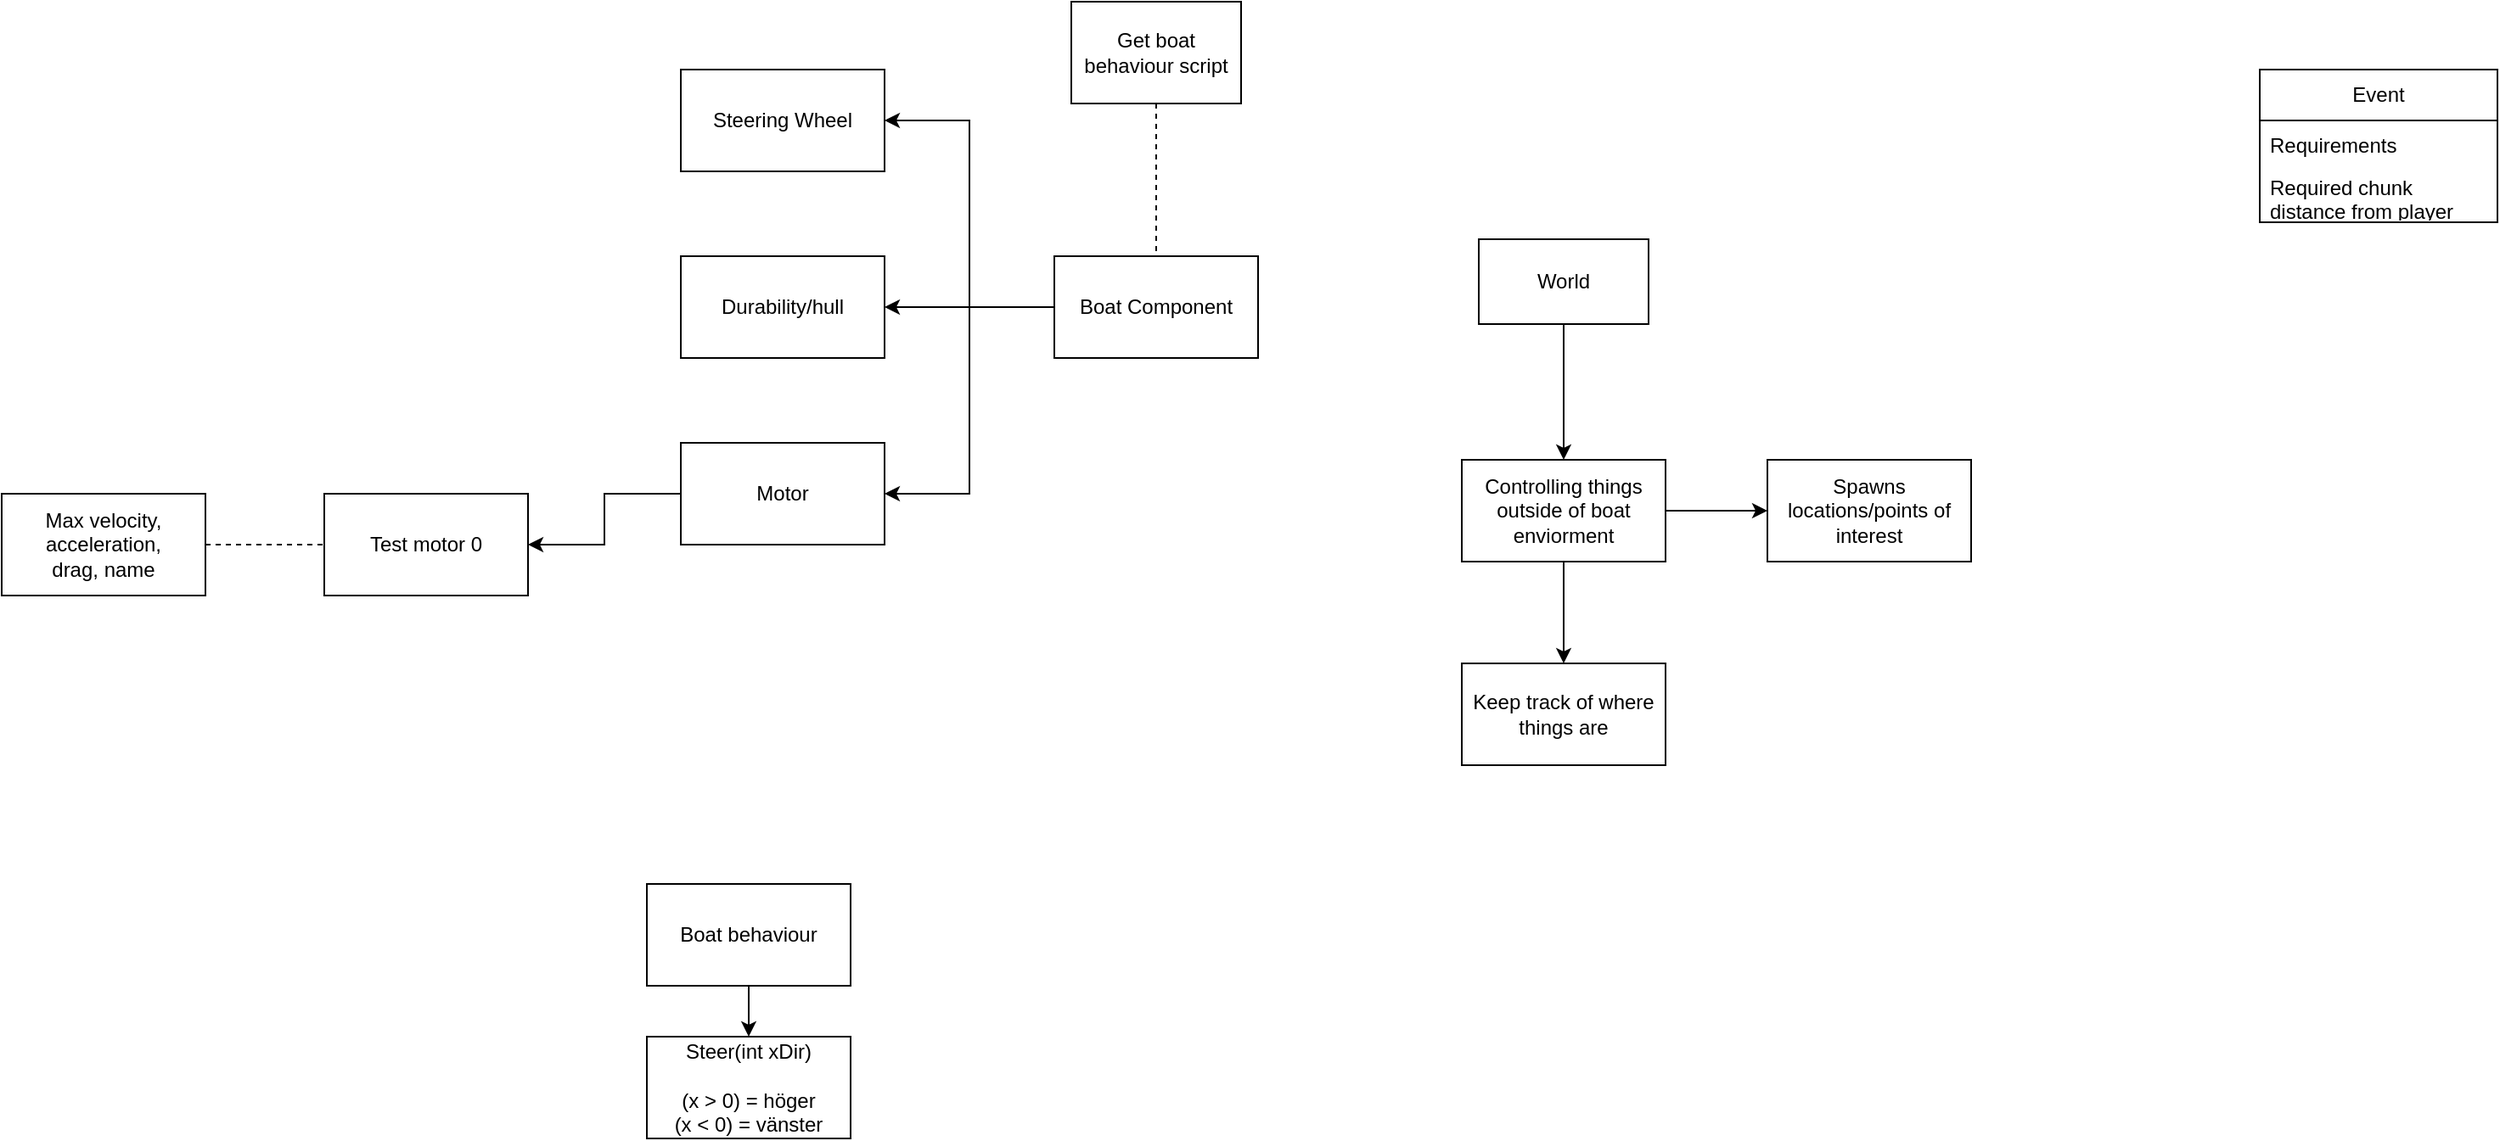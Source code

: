 <mxfile version="26.0.16">
  <diagram name="Sida-1" id="oUjrSxX9_uRDFCnu2Ff0">
    <mxGraphModel dx="1517" dy="358" grid="1" gridSize="10" guides="1" tooltips="1" connect="1" arrows="1" fold="1" page="1" pageScale="1" pageWidth="827" pageHeight="1169" math="0" shadow="0">
      <root>
        <mxCell id="0" />
        <mxCell id="1" parent="0" />
        <mxCell id="60W1ZbKJ1Wz-Gz0lgLVN-3" style="edgeStyle=orthogonalEdgeStyle;rounded=0;orthogonalLoop=1;jettySize=auto;html=1;entryX=0.5;entryY=0;entryDx=0;entryDy=0;" parent="1" source="60W1ZbKJ1Wz-Gz0lgLVN-1" target="60W1ZbKJ1Wz-Gz0lgLVN-2" edge="1">
          <mxGeometry relative="1" as="geometry" />
        </mxCell>
        <mxCell id="60W1ZbKJ1Wz-Gz0lgLVN-1" value="World" style="rounded=0;whiteSpace=wrap;html=1;" parent="1" vertex="1">
          <mxGeometry x="520" y="190" width="100" height="50" as="geometry" />
        </mxCell>
        <mxCell id="60W1ZbKJ1Wz-Gz0lgLVN-4" style="edgeStyle=orthogonalEdgeStyle;rounded=0;orthogonalLoop=1;jettySize=auto;html=1;entryX=0;entryY=0.5;entryDx=0;entryDy=0;" parent="1" source="60W1ZbKJ1Wz-Gz0lgLVN-2" target="60W1ZbKJ1Wz-Gz0lgLVN-5" edge="1">
          <mxGeometry relative="1" as="geometry">
            <mxPoint x="720" y="350" as="targetPoint" />
          </mxGeometry>
        </mxCell>
        <mxCell id="60W1ZbKJ1Wz-Gz0lgLVN-9" style="edgeStyle=orthogonalEdgeStyle;rounded=0;orthogonalLoop=1;jettySize=auto;html=1;" parent="1" source="60W1ZbKJ1Wz-Gz0lgLVN-2" target="60W1ZbKJ1Wz-Gz0lgLVN-8" edge="1">
          <mxGeometry relative="1" as="geometry" />
        </mxCell>
        <mxCell id="60W1ZbKJ1Wz-Gz0lgLVN-2" value="Controlling things outside of boat enviorment" style="rounded=0;whiteSpace=wrap;html=1;" parent="1" vertex="1">
          <mxGeometry x="510" y="320" width="120" height="60" as="geometry" />
        </mxCell>
        <mxCell id="60W1ZbKJ1Wz-Gz0lgLVN-5" value="Spawns locations/points of interest" style="rounded=0;whiteSpace=wrap;html=1;" parent="1" vertex="1">
          <mxGeometry x="690" y="320" width="120" height="60" as="geometry" />
        </mxCell>
        <mxCell id="60W1ZbKJ1Wz-Gz0lgLVN-8" value="Keep track of where things are" style="rounded=0;whiteSpace=wrap;html=1;" parent="1" vertex="1">
          <mxGeometry x="510" y="440" width="120" height="60" as="geometry" />
        </mxCell>
        <mxCell id="60W1ZbKJ1Wz-Gz0lgLVN-11" style="edgeStyle=orthogonalEdgeStyle;rounded=0;orthogonalLoop=1;jettySize=auto;html=1;entryX=0.5;entryY=0;entryDx=0;entryDy=0;" parent="1" source="60W1ZbKJ1Wz-Gz0lgLVN-10" target="60W1ZbKJ1Wz-Gz0lgLVN-12" edge="1">
          <mxGeometry relative="1" as="geometry">
            <mxPoint x="90" y="680" as="targetPoint" />
          </mxGeometry>
        </mxCell>
        <mxCell id="60W1ZbKJ1Wz-Gz0lgLVN-10" value="Boat behaviour" style="rounded=0;whiteSpace=wrap;html=1;" parent="1" vertex="1">
          <mxGeometry x="30" y="570" width="120" height="60" as="geometry" />
        </mxCell>
        <mxCell id="60W1ZbKJ1Wz-Gz0lgLVN-12" value="Steer(int xDir)&lt;div&gt;&lt;br&gt;&lt;/div&gt;&lt;div&gt;(x &amp;gt; 0) = höger&lt;/div&gt;&lt;div&gt;(x &amp;lt; 0) = vänster&lt;/div&gt;" style="rounded=0;whiteSpace=wrap;html=1;" parent="1" vertex="1">
          <mxGeometry x="30" y="660" width="120" height="60" as="geometry" />
        </mxCell>
        <mxCell id="tb6cYNn0QADO0xtGcI_R-9" style="edgeStyle=orthogonalEdgeStyle;rounded=0;orthogonalLoop=1;jettySize=auto;html=1;exitX=0;exitY=0.5;exitDx=0;exitDy=0;entryX=1;entryY=0.5;entryDx=0;entryDy=0;" parent="1" source="tb6cYNn0QADO0xtGcI_R-1" target="tb6cYNn0QADO0xtGcI_R-6" edge="1">
          <mxGeometry relative="1" as="geometry" />
        </mxCell>
        <mxCell id="tb6cYNn0QADO0xtGcI_R-10" style="edgeStyle=orthogonalEdgeStyle;rounded=0;orthogonalLoop=1;jettySize=auto;html=1;entryX=1;entryY=0.5;entryDx=0;entryDy=0;" parent="1" source="tb6cYNn0QADO0xtGcI_R-1" target="tb6cYNn0QADO0xtGcI_R-11" edge="1">
          <mxGeometry relative="1" as="geometry">
            <mxPoint x="330.0" y="120" as="targetPoint" />
          </mxGeometry>
        </mxCell>
        <mxCell id="tb6cYNn0QADO0xtGcI_R-15" style="edgeStyle=orthogonalEdgeStyle;rounded=0;orthogonalLoop=1;jettySize=auto;html=1;exitX=0;exitY=0.5;exitDx=0;exitDy=0;entryX=1;entryY=0.5;entryDx=0;entryDy=0;" parent="1" source="tb6cYNn0QADO0xtGcI_R-1" target="tb6cYNn0QADO0xtGcI_R-14" edge="1">
          <mxGeometry relative="1" as="geometry" />
        </mxCell>
        <mxCell id="tb6cYNn0QADO0xtGcI_R-1" value="Boat Component" style="rounded=0;whiteSpace=wrap;html=1;" parent="1" vertex="1">
          <mxGeometry x="270" y="200" width="120" height="60" as="geometry" />
        </mxCell>
        <mxCell id="tb6cYNn0QADO0xtGcI_R-2" value="Get boat behaviour script" style="rounded=0;whiteSpace=wrap;html=1;" parent="1" vertex="1">
          <mxGeometry x="280" y="50" width="100" height="60" as="geometry" />
        </mxCell>
        <mxCell id="tb6cYNn0QADO0xtGcI_R-6" value="Durability/hull" style="rounded=0;whiteSpace=wrap;html=1;" parent="1" vertex="1">
          <mxGeometry x="50" y="200" width="120" height="60" as="geometry" />
        </mxCell>
        <mxCell id="tb6cYNn0QADO0xtGcI_R-11" value="Steering Wheel" style="rounded=0;whiteSpace=wrap;html=1;" parent="1" vertex="1">
          <mxGeometry x="50" y="90" width="120" height="60" as="geometry" />
        </mxCell>
        <mxCell id="tb6cYNn0QADO0xtGcI_R-13" value="" style="endArrow=none;dashed=1;html=1;rounded=0;entryX=0.5;entryY=0;entryDx=0;entryDy=0;exitX=0.5;exitY=1;exitDx=0;exitDy=0;" parent="1" source="tb6cYNn0QADO0xtGcI_R-2" target="tb6cYNn0QADO0xtGcI_R-1" edge="1">
          <mxGeometry width="50" height="50" relative="1" as="geometry">
            <mxPoint x="310" y="180" as="sourcePoint" />
            <mxPoint x="360" y="130" as="targetPoint" />
          </mxGeometry>
        </mxCell>
        <mxCell id="tb6cYNn0QADO0xtGcI_R-19" style="edgeStyle=orthogonalEdgeStyle;rounded=0;orthogonalLoop=1;jettySize=auto;html=1;exitX=0;exitY=0.5;exitDx=0;exitDy=0;entryX=1;entryY=0.5;entryDx=0;entryDy=0;" parent="1" source="tb6cYNn0QADO0xtGcI_R-14" target="tb6cYNn0QADO0xtGcI_R-18" edge="1">
          <mxGeometry relative="1" as="geometry" />
        </mxCell>
        <mxCell id="tb6cYNn0QADO0xtGcI_R-14" value="Motor" style="rounded=0;whiteSpace=wrap;html=1;" parent="1" vertex="1">
          <mxGeometry x="50" y="310" width="120" height="60" as="geometry" />
        </mxCell>
        <mxCell id="tb6cYNn0QADO0xtGcI_R-18" value="Test motor 0" style="rounded=0;whiteSpace=wrap;html=1;" parent="1" vertex="1">
          <mxGeometry x="-160" y="340" width="120" height="60" as="geometry" />
        </mxCell>
        <mxCell id="tb6cYNn0QADO0xtGcI_R-20" value="" style="endArrow=none;dashed=1;html=1;rounded=0;entryX=0;entryY=0.5;entryDx=0;entryDy=0;exitX=1;exitY=0.5;exitDx=0;exitDy=0;" parent="1" source="tb6cYNn0QADO0xtGcI_R-21" target="tb6cYNn0QADO0xtGcI_R-18" edge="1">
          <mxGeometry width="50" height="50" relative="1" as="geometry">
            <mxPoint x="-330" y="420" as="sourcePoint" />
            <mxPoint x="-170" y="380" as="targetPoint" />
          </mxGeometry>
        </mxCell>
        <mxCell id="tb6cYNn0QADO0xtGcI_R-21" value="Max velocity,&lt;div&gt;acceleration,&lt;/div&gt;&lt;div&gt;drag, name&lt;/div&gt;" style="rounded=0;whiteSpace=wrap;html=1;" parent="1" vertex="1">
          <mxGeometry x="-350" y="340" width="120" height="60" as="geometry" />
        </mxCell>
        <mxCell id="XJXtY2IFeZtkBdqoVZ47-4" value="Event" style="swimlane;fontStyle=0;childLayout=stackLayout;horizontal=1;startSize=30;horizontalStack=0;resizeParent=1;resizeParentMax=0;resizeLast=0;collapsible=1;marginBottom=0;whiteSpace=wrap;html=1;" vertex="1" parent="1">
          <mxGeometry x="980" y="90" width="140" height="90" as="geometry" />
        </mxCell>
        <mxCell id="XJXtY2IFeZtkBdqoVZ47-5" value="Requirements" style="text;strokeColor=none;fillColor=none;align=left;verticalAlign=middle;spacingLeft=4;spacingRight=4;overflow=hidden;points=[[0,0.5],[1,0.5]];portConstraint=eastwest;rotatable=0;whiteSpace=wrap;html=1;" vertex="1" parent="XJXtY2IFeZtkBdqoVZ47-4">
          <mxGeometry y="30" width="140" height="30" as="geometry" />
        </mxCell>
        <mxCell id="XJXtY2IFeZtkBdqoVZ47-6" value="Required chunk distance from player" style="text;strokeColor=none;fillColor=none;align=left;verticalAlign=middle;spacingLeft=4;spacingRight=4;overflow=hidden;points=[[0,0.5],[1,0.5]];portConstraint=eastwest;rotatable=0;whiteSpace=wrap;html=1;" vertex="1" parent="XJXtY2IFeZtkBdqoVZ47-4">
          <mxGeometry y="60" width="140" height="30" as="geometry" />
        </mxCell>
      </root>
    </mxGraphModel>
  </diagram>
</mxfile>
